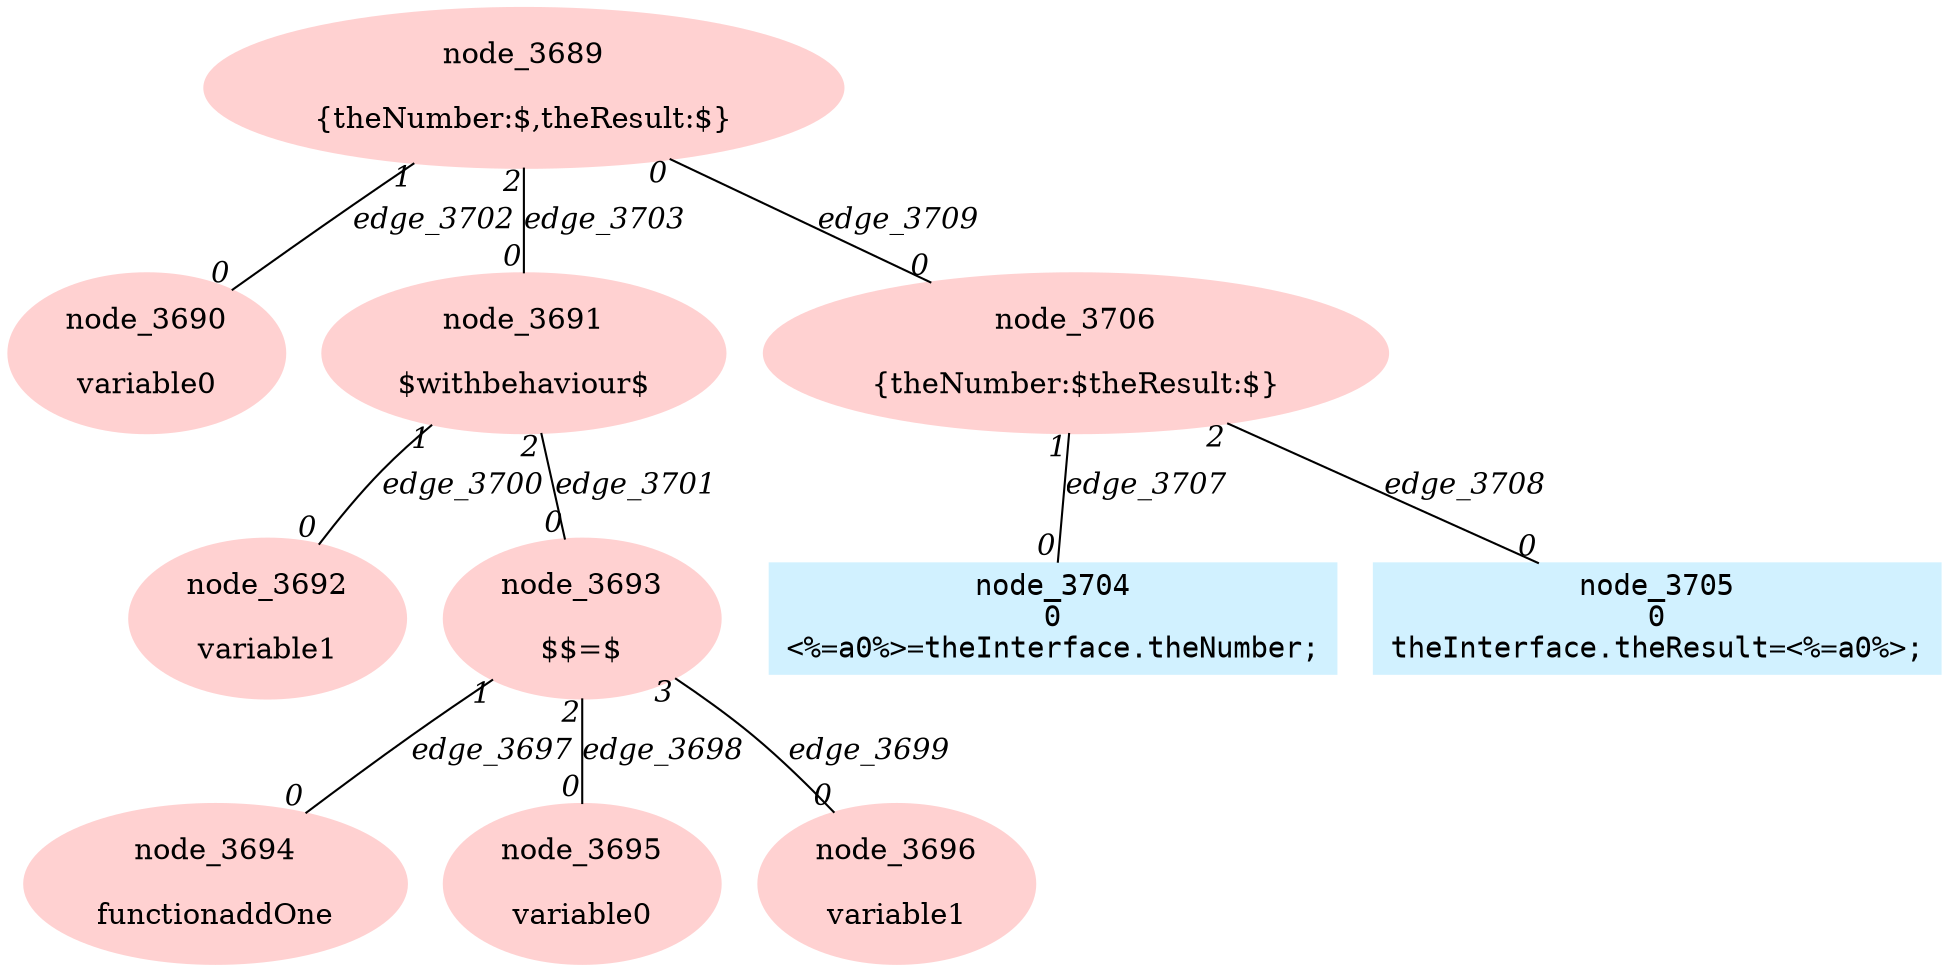 digraph g{node_3689 [shape=ellipse, style=filled, color="#ffd1d1", label="node_3689

{theNumber:$,theResult:$}" ]
node_3690 [shape=ellipse, style=filled, color="#ffd1d1", label="node_3690

variable0" ]
node_3691 [shape=ellipse, style=filled, color="#ffd1d1", label="node_3691

$withbehaviour$" ]
node_3692 [shape=ellipse, style=filled, color="#ffd1d1", label="node_3692

variable1" ]
node_3693 [shape=ellipse, style=filled, color="#ffd1d1", label="node_3693

$$=$" ]
node_3694 [shape=ellipse, style=filled, color="#ffd1d1", label="node_3694

functionaddOne" ]
node_3695 [shape=ellipse, style=filled, color="#ffd1d1", label="node_3695

variable0" ]
node_3696 [shape=ellipse, style=filled, color="#ffd1d1", label="node_3696

variable1" ]
node_3706 [shape=ellipse, style=filled, color="#ffd1d1", label="node_3706

{theNumber:$theResult:$}" ]
node_3704 [shape=box, style=filled, color="#d1f1ff", fontname="Courier", label="node_3704
0
<%=a0%>=theInterface.theNumber;
" ]
node_3705 [shape=box, style=filled, color="#d1f1ff", fontname="Courier", label="node_3705
0
theInterface.theResult=<%=a0%>;
" ]
node_3693 -> node_3694 [dir=none, arrowHead=none, fontname="Times-Italic", label="edge_3697",  headlabel="0", taillabel="1" ]
node_3693 -> node_3695 [dir=none, arrowHead=none, fontname="Times-Italic", label="edge_3698",  headlabel="0", taillabel="2" ]
node_3693 -> node_3696 [dir=none, arrowHead=none, fontname="Times-Italic", label="edge_3699",  headlabel="0", taillabel="3" ]
node_3691 -> node_3692 [dir=none, arrowHead=none, fontname="Times-Italic", label="edge_3700",  headlabel="0", taillabel="1" ]
node_3691 -> node_3693 [dir=none, arrowHead=none, fontname="Times-Italic", label="edge_3701",  headlabel="0", taillabel="2" ]
node_3689 -> node_3690 [dir=none, arrowHead=none, fontname="Times-Italic", label="edge_3702",  headlabel="0", taillabel="1" ]
node_3689 -> node_3691 [dir=none, arrowHead=none, fontname="Times-Italic", label="edge_3703",  headlabel="0", taillabel="2" ]
node_3706 -> node_3704 [dir=none, arrowHead=none, fontname="Times-Italic", label="edge_3707",  headlabel="0", taillabel="1" ]
node_3706 -> node_3705 [dir=none, arrowHead=none, fontname="Times-Italic", label="edge_3708",  headlabel="0", taillabel="2" ]
node_3689 -> node_3706 [dir=none, arrowHead=none, fontname="Times-Italic", label="edge_3709",  headlabel="0", taillabel="0" ]
}